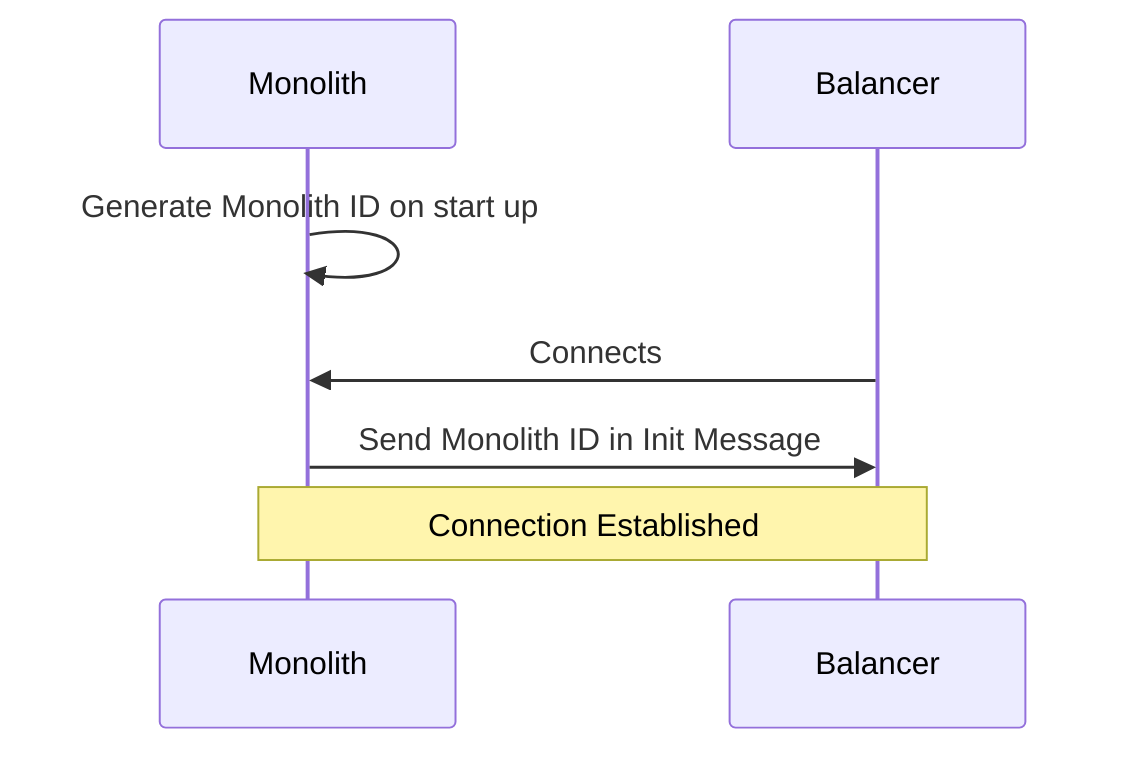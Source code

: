 sequenceDiagram
    participant Monolith
    participant Balancer

    Monolith->>Monolith: Generate Monolith ID on start  up
    Balancer->>Monolith: Connects
    Monolith->>Balancer: Send Monolith ID in Init Message
    Note over Monolith,Balancer: Connection Established